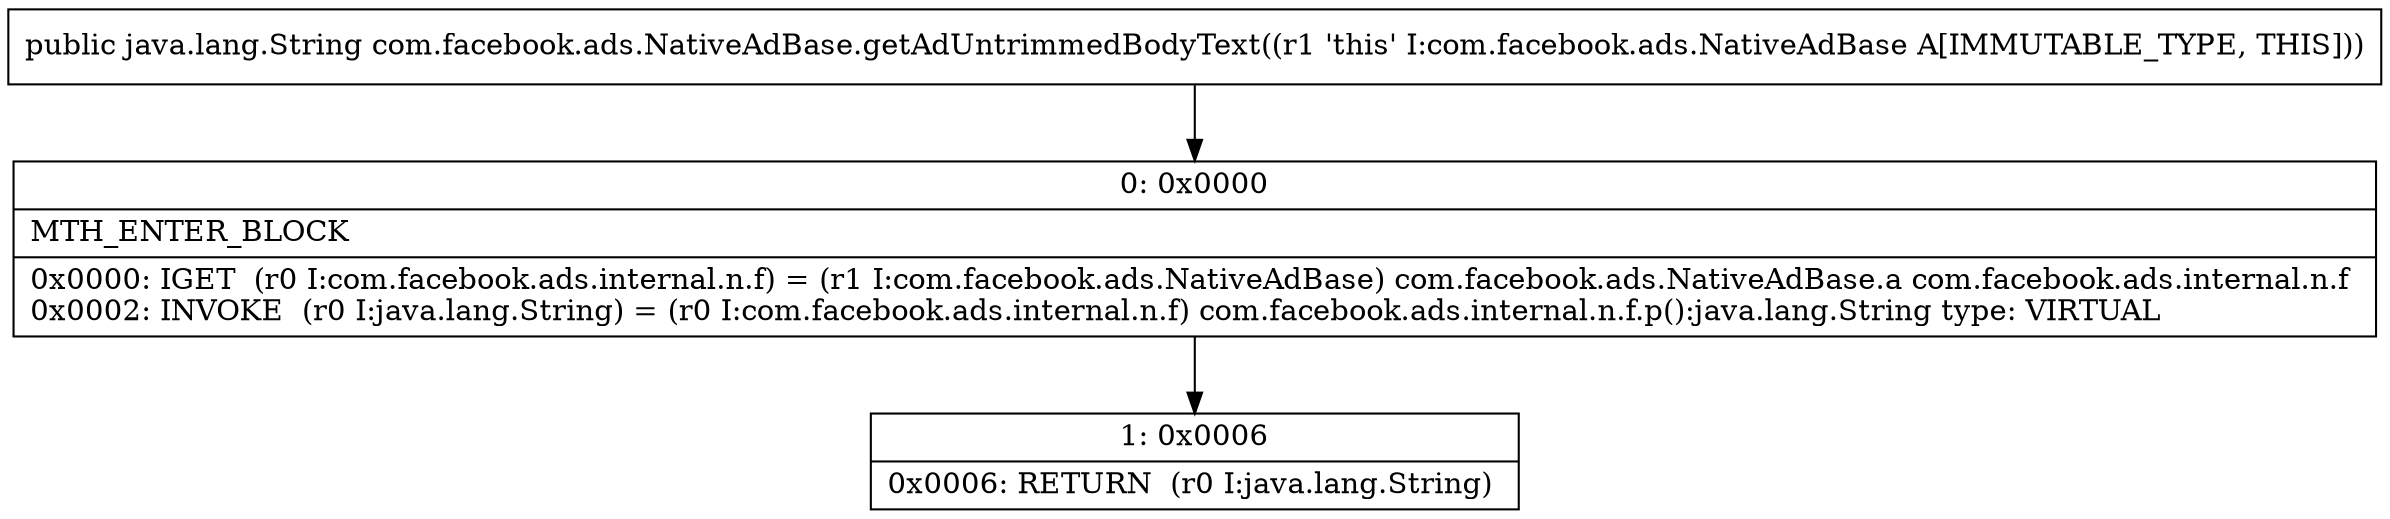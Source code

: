 digraph "CFG forcom.facebook.ads.NativeAdBase.getAdUntrimmedBodyText()Ljava\/lang\/String;" {
Node_0 [shape=record,label="{0\:\ 0x0000|MTH_ENTER_BLOCK\l|0x0000: IGET  (r0 I:com.facebook.ads.internal.n.f) = (r1 I:com.facebook.ads.NativeAdBase) com.facebook.ads.NativeAdBase.a com.facebook.ads.internal.n.f \l0x0002: INVOKE  (r0 I:java.lang.String) = (r0 I:com.facebook.ads.internal.n.f) com.facebook.ads.internal.n.f.p():java.lang.String type: VIRTUAL \l}"];
Node_1 [shape=record,label="{1\:\ 0x0006|0x0006: RETURN  (r0 I:java.lang.String) \l}"];
MethodNode[shape=record,label="{public java.lang.String com.facebook.ads.NativeAdBase.getAdUntrimmedBodyText((r1 'this' I:com.facebook.ads.NativeAdBase A[IMMUTABLE_TYPE, THIS])) }"];
MethodNode -> Node_0;
Node_0 -> Node_1;
}

